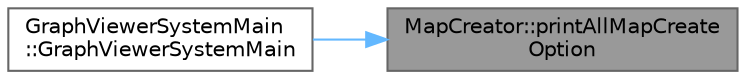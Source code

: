 digraph "MapCreator::printAllMapCreateOption"
{
 // LATEX_PDF_SIZE
  bgcolor="transparent";
  edge [fontname=Helvetica,fontsize=10,labelfontname=Helvetica,labelfontsize=10];
  node [fontname=Helvetica,fontsize=10,shape=box,height=0.2,width=0.4];
  rankdir="RL";
  Node1 [id="Node000001",label="MapCreator::printAllMapCreate\lOption",height=0.2,width=0.4,color="gray40", fillcolor="grey60", style="filled", fontcolor="black",tooltip="マップ生成のオプションを出力する"];
  Node1 -> Node2 [id="edge1_Node000001_Node000002",dir="back",color="steelblue1",style="solid",tooltip=" "];
  Node2 [id="Node000002",label="GraphViewerSystemMain\l::GraphViewerSystemMain",height=0.2,width=0.4,color="grey40", fillcolor="white", style="filled",URL="$class_graph_viewer_system_main.html#acae9d5b6cff5ee1196fd9d017ac922ab",tooltip=" "];
}

